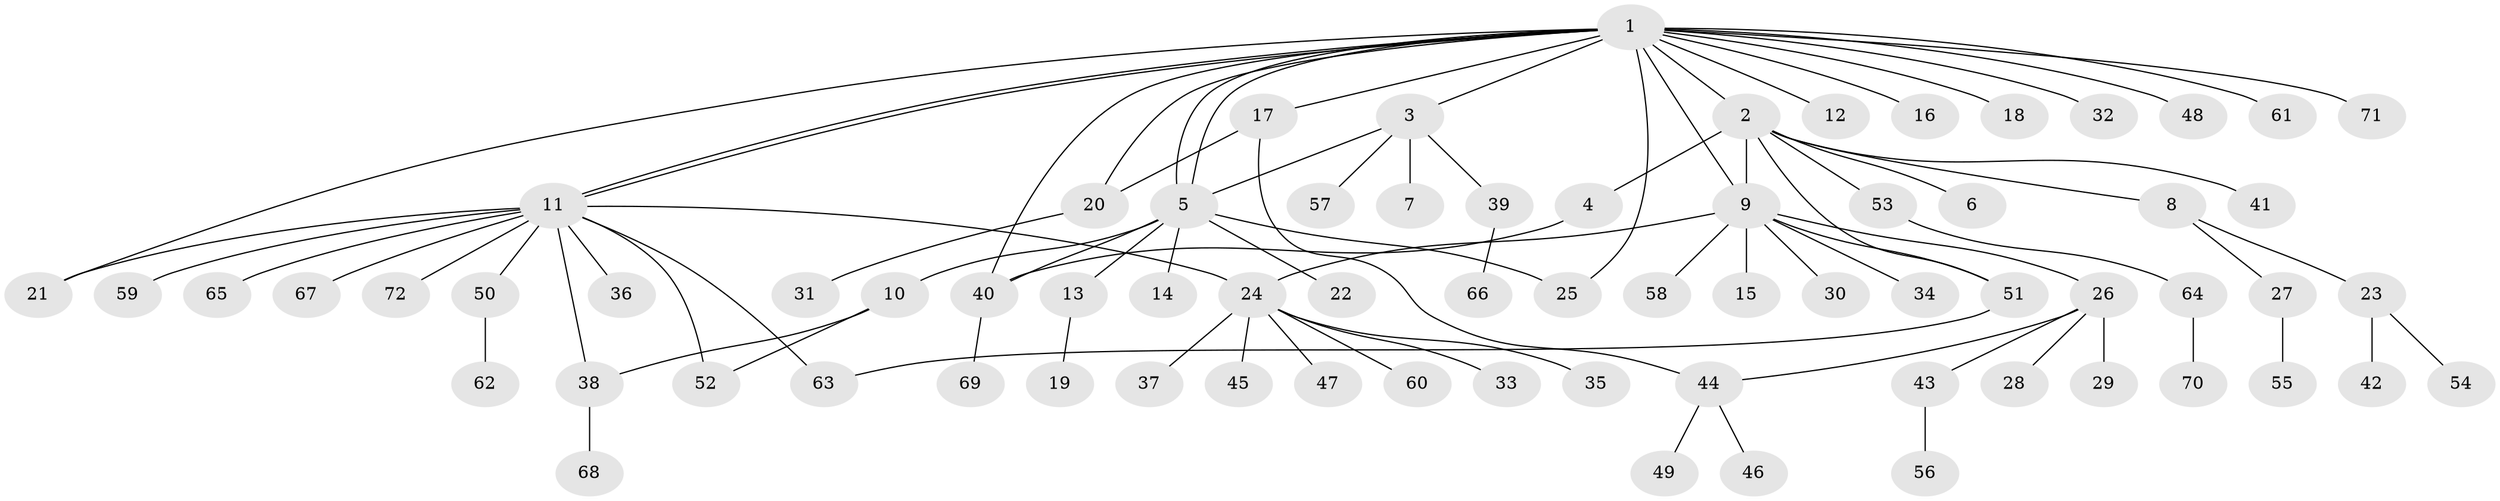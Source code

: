 // coarse degree distribution, {19: 0.02, 8: 0.02, 5: 0.04, 2: 0.16, 9: 0.04, 1: 0.56, 3: 0.12, 7: 0.02, 4: 0.02}
// Generated by graph-tools (version 1.1) at 2025/18/03/04/25 18:18:09]
// undirected, 72 vertices, 86 edges
graph export_dot {
graph [start="1"]
  node [color=gray90,style=filled];
  1;
  2;
  3;
  4;
  5;
  6;
  7;
  8;
  9;
  10;
  11;
  12;
  13;
  14;
  15;
  16;
  17;
  18;
  19;
  20;
  21;
  22;
  23;
  24;
  25;
  26;
  27;
  28;
  29;
  30;
  31;
  32;
  33;
  34;
  35;
  36;
  37;
  38;
  39;
  40;
  41;
  42;
  43;
  44;
  45;
  46;
  47;
  48;
  49;
  50;
  51;
  52;
  53;
  54;
  55;
  56;
  57;
  58;
  59;
  60;
  61;
  62;
  63;
  64;
  65;
  66;
  67;
  68;
  69;
  70;
  71;
  72;
  1 -- 2;
  1 -- 3;
  1 -- 5;
  1 -- 5;
  1 -- 9;
  1 -- 11;
  1 -- 11;
  1 -- 12;
  1 -- 16;
  1 -- 17;
  1 -- 18;
  1 -- 20;
  1 -- 21;
  1 -- 25;
  1 -- 32;
  1 -- 40;
  1 -- 48;
  1 -- 61;
  1 -- 71;
  2 -- 4;
  2 -- 6;
  2 -- 8;
  2 -- 9;
  2 -- 41;
  2 -- 51;
  2 -- 53;
  3 -- 5;
  3 -- 7;
  3 -- 39;
  3 -- 57;
  4 -- 40;
  5 -- 10;
  5 -- 13;
  5 -- 14;
  5 -- 22;
  5 -- 25;
  5 -- 40;
  8 -- 23;
  8 -- 27;
  9 -- 15;
  9 -- 24;
  9 -- 26;
  9 -- 30;
  9 -- 34;
  9 -- 51;
  9 -- 58;
  10 -- 38;
  10 -- 52;
  11 -- 21;
  11 -- 24;
  11 -- 36;
  11 -- 38;
  11 -- 50;
  11 -- 52;
  11 -- 59;
  11 -- 63;
  11 -- 65;
  11 -- 67;
  11 -- 72;
  13 -- 19;
  17 -- 20;
  17 -- 44;
  20 -- 31;
  23 -- 42;
  23 -- 54;
  24 -- 33;
  24 -- 35;
  24 -- 37;
  24 -- 45;
  24 -- 47;
  24 -- 60;
  26 -- 28;
  26 -- 29;
  26 -- 43;
  26 -- 44;
  27 -- 55;
  38 -- 68;
  39 -- 66;
  40 -- 69;
  43 -- 56;
  44 -- 46;
  44 -- 49;
  50 -- 62;
  51 -- 63;
  53 -- 64;
  64 -- 70;
}

